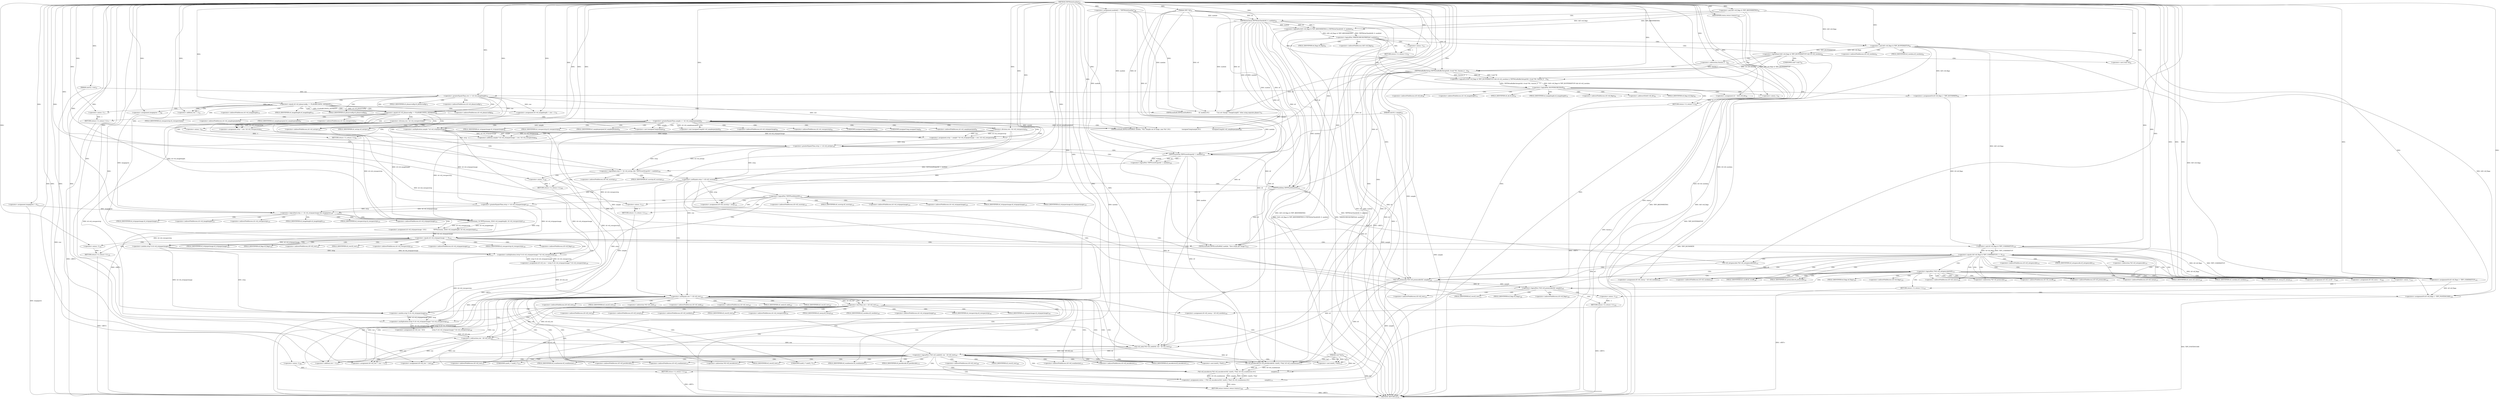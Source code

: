 digraph "TIFFWriteScanline" {  
"30331" [label = <(METHOD,TIFFWriteScanline)<SUB>47</SUB>> ]
"30716" [label = <(METHOD_RETURN,int)<SUB>47</SUB>> ]
"30332" [label = <(PARAM,TIFF *tif)<SUB>47</SUB>> ]
"30333" [label = <(PARAM,void *buf)<SUB>47</SUB>> ]
"30334" [label = <(PARAM,uint32_t row)<SUB>47</SUB>> ]
"30335" [label = <(PARAM,uint16_t sample)<SUB>47</SUB>> ]
"30338" [label = <(&lt;operator&gt;.assignment,module[] = &quot;TIFFWriteScanline&quot;)<SUB>49</SUB>> ]
"30344" [label = <(&lt;operator&gt;.assignment,imagegrew = 0)<SUB>51</SUB>> ]
"30388" [label = <(&lt;operators&gt;.assignmentOr,tif-&gt;tif_flags |= TIFF_BUF4WRITE)<SUB>63</SUB>> ]
"30393" [label = <(&lt;operator&gt;.assignment,td = &amp;tif-&gt;tif_dir)<SUB>65</SUB>> ]
"30681" [label = <(tif-&gt;tif_postdecode,tif-&gt;tif_postdecode(tif, (uint8_t *)buf, tif-&gt;tif_scanlinesize))<SUB>173</SUB>> ]
"30692" [label = <(&lt;operator&gt;.assignment,status = (*tif-&gt;tif_encoderow)(tif, (uint8_t *)buf, tif-&gt;tif_scanlinesize,\012                                   sample))<SUB>175</SUB>> ]
"30707" [label = <(&lt;operator&gt;.assignment,tif-&gt;tif_row = row + 1)<SUB>179</SUB>> ]
"30714" [label = <(RETURN,return (status);,return (status);)<SUB>180</SUB>> ]
"30349" [label = <(&lt;operator&gt;.logicalNot,!WRITECHECKSTRIPS(tif, module))<SUB>54</SUB>> ]
"30365" [label = <(&lt;operator&gt;.logicalNot,!BUFFERCHECK(tif))<SUB>61</SUB>> ]
"30400" [label = <(&lt;operator&gt;.greaterEqualsThan,row &gt;= td-&gt;td_imagelength)<SUB>70</SUB>> ]
"30431" [label = <(&lt;operator&gt;.equals,td-&gt;td_planarconfig == PLANARCONFIG_SEPARATE)<SUB>85</SUB>> ]
"30482" [label = <(&lt;operator&gt;.logicalAnd,strip &gt;= td-&gt;td_nstrips &amp;&amp; !TIFFGrowStrips(tif, 1, module))<SUB>105</SUB>> ]
"30498" [label = <(&lt;operator&gt;.notEquals,strip != tif-&gt;tif_curstrip)<SUB>107</SUB>> ]
"30626" [label = <(&lt;operator&gt;.notEquals,row != tif-&gt;tif_row)<SUB>151</SUB>> ]
"30715" [label = <(IDENTIFIER,status,return (status);)<SUB>180</SUB>> ]
"30361" [label = <(RETURN,return (-1);,return (-1);)<SUB>55</SUB>> ]
"30385" [label = <(RETURN,return (-1);,return (-1);)<SUB>62</SUB>> ]
"30420" [label = <(&lt;operator&gt;.assignment,td-&gt;td_imagelength = row + 1)<SUB>79</SUB>> ]
"30427" [label = <(&lt;operator&gt;.assignment,imagegrew = 1)<SUB>80</SUB>> ]
"30459" [label = <(&lt;operator&gt;.assignment,strip = sample * td-&gt;td_stripsperimage + row / td-&gt;td_rowsperstrip)<SUB>94</SUB>> ]
"30494" [label = <(RETURN,return (-1);,return (-1);)<SUB>106</SUB>> ]
"30512" [label = <(&lt;operator&gt;.assignment,tif-&gt;tif_curstrip = strip)<SUB>114</SUB>> ]
"30551" [label = <(&lt;operator&gt;.assignment,tif-&gt;tif_row = (strip % td-&gt;td_stripsperimage) * td-&gt;td_rowsperstrip)<SUB>128</SUB>> ]
"30590" [label = <(&lt;operator&gt;.assignment,tif-&gt;tif_rawcc = 0)<SUB>136</SUB>> ]
"30595" [label = <(&lt;operator&gt;.assignment,tif-&gt;tif_rawcp = tif-&gt;tif_rawdata)<SUB>137</SUB>> ]
"30602" [label = <(&lt;operator&gt;.assignment,tif-&gt;tif_curoff = 0)<SUB>140</SUB>> ]
"30620" [label = <(&lt;operators&gt;.assignmentOr,tif-&gt;tif_flags |= TIFF_POSTENCODE)<SUB>144</SUB>> ]
"30676" [label = <(&lt;operator&gt;.assignment,tif-&gt;tif_row = row)<SUB>169</SUB>> ]
"30686" [label = <(&lt;operator&gt;.cast,(uint8_t *)buf)<SUB>173</SUB>> ]
"30694" [label = <(*tif-&gt;tif_encoderow,(*tif-&gt;tif_encoderow)(tif, (uint8_t *)buf, tif-&gt;tif_scanlinesize,\012                                   sample))<SUB>175</SUB>> ]
"30711" [label = <(&lt;operator&gt;.addition,row + 1)<SUB>179</SUB>> ]
"30350" [label = <(&lt;operator&gt;.logicalOr,((tif)-&gt;tif_flags &amp; TIFF_BEENWRITING) || TIFFWriteCheck((tif), 0, module))<SUB>54</SUB>> ]
"30362" [label = <(&lt;operator&gt;.minus,-1)<SUB>55</SUB>> ]
"30366" [label = <(&lt;operator&gt;.logicalOr,(((tif)-&gt;tif_flags &amp; TIFF_BUFFERSETUP) &amp;&amp; tif-&gt;tif_rawdata) || TIFFWriteBufferSetup((tif), ((void *)0), (tmsize_t) - 1))<SUB>61</SUB>> ]
"30386" [label = <(&lt;operator&gt;.minus,-1)<SUB>62</SUB>> ]
"30407" [label = <(&lt;operator&gt;.equals,td-&gt;td_planarconfig == PLANARCONFIG_SEPARATE)<SUB>72</SUB>> ]
"30438" [label = <(&lt;operator&gt;.greaterEqualsThan,sample &gt;= td-&gt;td_samplesperpixel)<SUB>87</SUB>> ]
"30474" [label = <(&lt;operator&gt;.assignment,strip = row / td-&gt;td_rowsperstrip)<SUB>97</SUB>> ]
"30483" [label = <(&lt;operator&gt;.greaterEqualsThan,strip &gt;= td-&gt;td_nstrips)<SUB>105</SUB>> ]
"30488" [label = <(&lt;operator&gt;.logicalNot,!TIFFGrowStrips(tif, 1, module))<SUB>105</SUB>> ]
"30495" [label = <(&lt;operator&gt;.minus,-1)<SUB>106</SUB>> ]
"30505" [label = <(&lt;operator&gt;.logicalNot,!TIFFFlushData(tif))<SUB>112</SUB>> ]
"30518" [label = <(&lt;operator&gt;.logicalAnd,strip &gt;= td-&gt;td_stripsperimage &amp;&amp; imagegrew)<SUB>120</SUB>> ]
"30538" [label = <(&lt;operator&gt;.equals,td-&gt;td_stripsperimage == 0)<SUB>123</SUB>> ]
"30565" [label = <(&lt;operator&gt;.equals,(tif-&gt;tif_flags &amp; TIFF_CODERSETUP) == 0)<SUB>129</SUB>> ]
"30608" [label = <(&lt;operator&gt;.logicalNot,!(*tif-&gt;tif_preencode)(tif, sample))<SUB>142</SUB>> ]
"30633" [label = <(&lt;operator&gt;.lessThan,row &lt; tif-&gt;tif_row)<SUB>153</SUB>> ]
"30660" [label = <(&lt;operator&gt;.logicalNot,!(*tif-&gt;tif_seek)(tif, row - tif-&gt;tif_row))<SUB>167</SUB>> ]
"30700" [label = <(&lt;operator&gt;.cast,(uint8_t *)buf)<SUB>175</SUB>> ]
"30351" [label = <(&lt;operator&gt;.and,(tif)-&gt;tif_flags &amp; TIFF_BEENWRITING)<SUB>54</SUB>> ]
"30356" [label = <(TIFFWriteCheck,TIFFWriteCheck((tif), 0, module))<SUB>54</SUB>> ]
"30367" [label = <(&lt;operator&gt;.logicalAnd,((tif)-&gt;tif_flags &amp; TIFF_BUFFERSETUP) &amp;&amp; tif-&gt;tif_rawdata)<SUB>61</SUB>> ]
"30376" [label = <(TIFFWriteBufferSetup,TIFFWriteBufferSetup((tif), ((void *)0), (tmsize_t) - 1))<SUB>61</SUB>> ]
"30413" [label = <(TIFFErrorExtR,TIFFErrorExtR(\012                tif, module,\012                &quot;Can not change \&quot;ImageLength\&quot; when using separate planes&quot;))<SUB>74</SUB>> ]
"30417" [label = <(RETURN,return (-1);,return (-1);)<SUB>77</SUB>> ]
"30424" [label = <(&lt;operator&gt;.addition,row + 1)<SUB>79</SUB>> ]
"30444" [label = <(TIFFErrorExtR,TIFFErrorExtR(tif, module, &quot;%lu: Sample out of range, max %lu&quot;,\012                          (unsigned long)sample,\012                          (unsigned long)td-&gt;td_samplesperpixel))<SUB>89</SUB>> ]
"30456" [label = <(RETURN,return (-1);,return (-1);)<SUB>92</SUB>> ]
"30461" [label = <(&lt;operator&gt;.addition,sample * td-&gt;td_stripsperimage + row / td-&gt;td_rowsperstrip)<SUB>94</SUB>> ]
"30489" [label = <(TIFFGrowStrips,TIFFGrowStrips(tif, 1, module))<SUB>105</SUB>> ]
"30509" [label = <(RETURN,return (-1);,return (-1);)<SUB>113</SUB>> ]
"30526" [label = <(&lt;operator&gt;.assignment,td-&gt;td_stripsperimage =\012                TIFFhowmany_32(td-&gt;td_imagelength, td-&gt;td_rowsperstrip))<SUB>121</SUB>> ]
"30544" [label = <(TIFFErrorExtR,TIFFErrorExtR(tif, module, &quot;Zero strips per image&quot;))<SUB>125</SUB>> ]
"30548" [label = <(RETURN,return (-1);,return (-1);)<SUB>126</SUB>> ]
"30555" [label = <(&lt;operator&gt;.multiplication,(strip % td-&gt;td_stripsperimage) * td-&gt;td_rowsperstrip)<SUB>128</SUB>> ]
"30585" [label = <(&lt;operators&gt;.assignmentOr,tif-&gt;tif_flags |= TIFF_CODERSETUP)<SUB>133</SUB>> ]
"30617" [label = <(RETURN,return (-1);,return (-1);)<SUB>143</SUB>> ]
"30639" [label = <(&lt;operator&gt;.assignment,tif-&gt;tif_row =\012                (strip % td-&gt;td_stripsperimage) * td-&gt;td_rowsperstrip)<SUB>160</SUB>> ]
"30652" [label = <(&lt;operator&gt;.assignment,tif-&gt;tif_rawcp = tif-&gt;tif_rawdata)<SUB>162</SUB>> ]
"30673" [label = <(RETURN,return (-1);,return (-1);)<SUB>168</SUB>> ]
"30368" [label = <(&lt;operator&gt;.and,(tif)-&gt;tif_flags &amp; TIFF_BUFFERSETUP)<SUB>61</SUB>> ]
"30378" [label = <(&lt;operator&gt;.cast,(void *)0)<SUB>61</SUB>> ]
"30381" [label = <(&lt;operator&gt;.subtraction,(tmsize_t) - 1)<SUB>61</SUB>> ]
"30418" [label = <(&lt;operator&gt;.minus,-1)<SUB>77</SUB>> ]
"30457" [label = <(&lt;operator&gt;.minus,-1)<SUB>92</SUB>> ]
"30462" [label = <(&lt;operator&gt;.multiplication,sample * td-&gt;td_stripsperimage)<SUB>94</SUB>> ]
"30467" [label = <(&lt;operator&gt;.division,row / td-&gt;td_rowsperstrip)<SUB>94</SUB>> ]
"30476" [label = <(&lt;operator&gt;.division,row / td-&gt;td_rowsperstrip)<SUB>97</SUB>> ]
"30506" [label = <(TIFFFlushData,TIFFFlushData(tif))<SUB>112</SUB>> ]
"30510" [label = <(&lt;operator&gt;.minus,-1)<SUB>113</SUB>> ]
"30519" [label = <(&lt;operator&gt;.greaterEqualsThan,strip &gt;= td-&gt;td_stripsperimage)<SUB>120</SUB>> ]
"30549" [label = <(&lt;operator&gt;.minus,-1)<SUB>126</SUB>> ]
"30556" [label = <(&lt;operator&gt;.modulo,strip % td-&gt;td_stripsperimage)<SUB>128</SUB>> ]
"30566" [label = <(&lt;operator&gt;.and,tif-&gt;tif_flags &amp; TIFF_CODERSETUP)<SUB>129</SUB>> ]
"30574" [label = <(&lt;operator&gt;.logicalNot,!(*tif-&gt;tif_setupencode)(tif))<SUB>131</SUB>> ]
"30609" [label = <(*tif-&gt;tif_preencode,(*tif-&gt;tif_preencode)(tif, sample))<SUB>142</SUB>> ]
"30618" [label = <(&lt;operator&gt;.minus,-1)<SUB>143</SUB>> ]
"30661" [label = <(*tif-&gt;tif_seek,(*tif-&gt;tif_seek)(tif, row - tif-&gt;tif_row))<SUB>167</SUB>> ]
"30674" [label = <(&lt;operator&gt;.minus,-1)<SUB>168</SUB>> ]
"30448" [label = <(&lt;operator&gt;.cast,(unsigned long)sample)<SUB>90</SUB>> ]
"30451" [label = <(&lt;operator&gt;.cast,(unsigned long)td-&gt;td_samplesperpixel)<SUB>91</SUB>> ]
"30530" [label = <(TIFFhowmany_32,TIFFhowmany_32(td-&gt;td_imagelength, td-&gt;td_rowsperstrip))<SUB>122</SUB>> ]
"30582" [label = <(RETURN,return (-1);,return (-1);)<SUB>132</SUB>> ]
"30643" [label = <(&lt;operator&gt;.multiplication,(strip % td-&gt;td_stripsperimage) * td-&gt;td_rowsperstrip)<SUB>161</SUB>> ]
"30667" [label = <(&lt;operator&gt;.subtraction,row - tif-&gt;tif_row)<SUB>167</SUB>> ]
"30575" [label = <(*tif-&gt;tif_setupencode,(*tif-&gt;tif_setupencode)(tif))<SUB>131</SUB>> ]
"30583" [label = <(&lt;operator&gt;.minus,-1)<SUB>132</SUB>> ]
"30644" [label = <(&lt;operator&gt;.modulo,strip % td-&gt;td_stripsperimage)<SUB>161</SUB>> ]
"30389" [label = <(&lt;operator&gt;.indirectFieldAccess,tif-&gt;tif_flags)<SUB>63</SUB>> ]
"30395" [label = <(&lt;operator&gt;.addressOf,&amp;tif-&gt;tif_dir)<SUB>65</SUB>> ]
"30682" [label = <(&lt;operator&gt;.indirectFieldAccess,tif-&gt;tif_postdecode)<SUB>173</SUB>> ]
"30689" [label = <(&lt;operator&gt;.indirectFieldAccess,tif-&gt;tif_scanlinesize)<SUB>173</SUB>> ]
"30708" [label = <(&lt;operator&gt;.indirectFieldAccess,tif-&gt;tif_row)<SUB>179</SUB>> ]
"30391" [label = <(FIELD_IDENTIFIER,tif_flags,tif_flags)<SUB>63</SUB>> ]
"30396" [label = <(&lt;operator&gt;.indirectFieldAccess,tif-&gt;tif_dir)<SUB>65</SUB>> ]
"30402" [label = <(&lt;operator&gt;.indirectFieldAccess,td-&gt;td_imagelength)<SUB>70</SUB>> ]
"30432" [label = <(&lt;operator&gt;.indirectFieldAccess,td-&gt;td_planarconfig)<SUB>85</SUB>> ]
"30500" [label = <(&lt;operator&gt;.indirectFieldAccess,tif-&gt;tif_curstrip)<SUB>107</SUB>> ]
"30628" [label = <(&lt;operator&gt;.indirectFieldAccess,tif-&gt;tif_row)<SUB>151</SUB>> ]
"30684" [label = <(FIELD_IDENTIFIER,tif_postdecode,tif_postdecode)<SUB>173</SUB>> ]
"30687" [label = <(UNKNOWN,uint8_t *,uint8_t *)<SUB>173</SUB>> ]
"30691" [label = <(FIELD_IDENTIFIER,tif_scanlinesize,tif_scanlinesize)<SUB>173</SUB>> ]
"30695" [label = <(&lt;operator&gt;.indirection,*tif-&gt;tif_encoderow)<SUB>175</SUB>> ]
"30703" [label = <(&lt;operator&gt;.indirectFieldAccess,tif-&gt;tif_scanlinesize)<SUB>175</SUB>> ]
"30710" [label = <(FIELD_IDENTIFIER,tif_row,tif_row)<SUB>179</SUB>> ]
"30398" [label = <(FIELD_IDENTIFIER,tif_dir,tif_dir)<SUB>65</SUB>> ]
"30404" [label = <(FIELD_IDENTIFIER,td_imagelength,td_imagelength)<SUB>70</SUB>> ]
"30421" [label = <(&lt;operator&gt;.indirectFieldAccess,td-&gt;td_imagelength)<SUB>79</SUB>> ]
"30434" [label = <(FIELD_IDENTIFIER,td_planarconfig,td_planarconfig)<SUB>85</SUB>> ]
"30485" [label = <(&lt;operator&gt;.indirectFieldAccess,td-&gt;td_nstrips)<SUB>105</SUB>> ]
"30502" [label = <(FIELD_IDENTIFIER,tif_curstrip,tif_curstrip)<SUB>107</SUB>> ]
"30513" [label = <(&lt;operator&gt;.indirectFieldAccess,tif-&gt;tif_curstrip)<SUB>114</SUB>> ]
"30552" [label = <(&lt;operator&gt;.indirectFieldAccess,tif-&gt;tif_row)<SUB>128</SUB>> ]
"30591" [label = <(&lt;operator&gt;.indirectFieldAccess,tif-&gt;tif_rawcc)<SUB>136</SUB>> ]
"30596" [label = <(&lt;operator&gt;.indirectFieldAccess,tif-&gt;tif_rawcp)<SUB>137</SUB>> ]
"30599" [label = <(&lt;operator&gt;.indirectFieldAccess,tif-&gt;tif_rawdata)<SUB>137</SUB>> ]
"30603" [label = <(&lt;operator&gt;.indirectFieldAccess,tif-&gt;tif_curoff)<SUB>140</SUB>> ]
"30621" [label = <(&lt;operator&gt;.indirectFieldAccess,tif-&gt;tif_flags)<SUB>144</SUB>> ]
"30630" [label = <(FIELD_IDENTIFIER,tif_row,tif_row)<SUB>151</SUB>> ]
"30677" [label = <(&lt;operator&gt;.indirectFieldAccess,tif-&gt;tif_row)<SUB>169</SUB>> ]
"30696" [label = <(&lt;operator&gt;.indirectFieldAccess,tif-&gt;tif_encoderow)<SUB>175</SUB>> ]
"30701" [label = <(UNKNOWN,uint8_t *,uint8_t *)<SUB>175</SUB>> ]
"30705" [label = <(FIELD_IDENTIFIER,tif_scanlinesize,tif_scanlinesize)<SUB>175</SUB>> ]
"30373" [label = <(&lt;operator&gt;.indirectFieldAccess,tif-&gt;tif_rawdata)<SUB>61</SUB>> ]
"30408" [label = <(&lt;operator&gt;.indirectFieldAccess,td-&gt;td_planarconfig)<SUB>72</SUB>> ]
"30423" [label = <(FIELD_IDENTIFIER,td_imagelength,td_imagelength)<SUB>79</SUB>> ]
"30440" [label = <(&lt;operator&gt;.indirectFieldAccess,td-&gt;td_samplesperpixel)<SUB>87</SUB>> ]
"30487" [label = <(FIELD_IDENTIFIER,td_nstrips,td_nstrips)<SUB>105</SUB>> ]
"30515" [label = <(FIELD_IDENTIFIER,tif_curstrip,tif_curstrip)<SUB>114</SUB>> ]
"30539" [label = <(&lt;operator&gt;.indirectFieldAccess,td-&gt;td_stripsperimage)<SUB>123</SUB>> ]
"30554" [label = <(FIELD_IDENTIFIER,tif_row,tif_row)<SUB>128</SUB>> ]
"30561" [label = <(&lt;operator&gt;.indirectFieldAccess,td-&gt;td_rowsperstrip)<SUB>128</SUB>> ]
"30593" [label = <(FIELD_IDENTIFIER,tif_rawcc,tif_rawcc)<SUB>136</SUB>> ]
"30598" [label = <(FIELD_IDENTIFIER,tif_rawcp,tif_rawcp)<SUB>137</SUB>> ]
"30601" [label = <(FIELD_IDENTIFIER,tif_rawdata,tif_rawdata)<SUB>137</SUB>> ]
"30605" [label = <(FIELD_IDENTIFIER,tif_curoff,tif_curoff)<SUB>140</SUB>> ]
"30623" [label = <(FIELD_IDENTIFIER,tif_flags,tif_flags)<SUB>144</SUB>> ]
"30635" [label = <(&lt;operator&gt;.indirectFieldAccess,tif-&gt;tif_row)<SUB>153</SUB>> ]
"30679" [label = <(FIELD_IDENTIFIER,tif_row,tif_row)<SUB>169</SUB>> ]
"30698" [label = <(FIELD_IDENTIFIER,tif_encoderow,tif_encoderow)<SUB>175</SUB>> ]
"30369" [label = <(&lt;operator&gt;.indirectFieldAccess,(tif)-&gt;tif_flags)<SUB>61</SUB>> ]
"30375" [label = <(FIELD_IDENTIFIER,tif_rawdata,tif_rawdata)<SUB>61</SUB>> ]
"30379" [label = <(UNKNOWN,void *,void *)<SUB>61</SUB>> ]
"30410" [label = <(FIELD_IDENTIFIER,td_planarconfig,td_planarconfig)<SUB>72</SUB>> ]
"30442" [label = <(FIELD_IDENTIFIER,td_samplesperpixel,td_samplesperpixel)<SUB>87</SUB>> ]
"30464" [label = <(&lt;operator&gt;.indirectFieldAccess,td-&gt;td_stripsperimage)<SUB>94</SUB>> ]
"30469" [label = <(&lt;operator&gt;.indirectFieldAccess,td-&gt;td_rowsperstrip)<SUB>94</SUB>> ]
"30478" [label = <(&lt;operator&gt;.indirectFieldAccess,td-&gt;td_rowsperstrip)<SUB>97</SUB>> ]
"30521" [label = <(&lt;operator&gt;.indirectFieldAccess,td-&gt;td_stripsperimage)<SUB>120</SUB>> ]
"30527" [label = <(&lt;operator&gt;.indirectFieldAccess,td-&gt;td_stripsperimage)<SUB>121</SUB>> ]
"30541" [label = <(FIELD_IDENTIFIER,td_stripsperimage,td_stripsperimage)<SUB>123</SUB>> ]
"30558" [label = <(&lt;operator&gt;.indirectFieldAccess,td-&gt;td_stripsperimage)<SUB>128</SUB>> ]
"30563" [label = <(FIELD_IDENTIFIER,td_rowsperstrip,td_rowsperstrip)<SUB>128</SUB>> ]
"30567" [label = <(&lt;operator&gt;.indirectFieldAccess,tif-&gt;tif_flags)<SUB>129</SUB>> ]
"30586" [label = <(&lt;operator&gt;.indirectFieldAccess,tif-&gt;tif_flags)<SUB>133</SUB>> ]
"30610" [label = <(&lt;operator&gt;.indirection,*tif-&gt;tif_preencode)<SUB>142</SUB>> ]
"30637" [label = <(FIELD_IDENTIFIER,tif_row,tif_row)<SUB>153</SUB>> ]
"30640" [label = <(&lt;operator&gt;.indirectFieldAccess,tif-&gt;tif_row)<SUB>160</SUB>> ]
"30653" [label = <(&lt;operator&gt;.indirectFieldAccess,tif-&gt;tif_rawcp)<SUB>162</SUB>> ]
"30656" [label = <(&lt;operator&gt;.indirectFieldAccess,tif-&gt;tif_rawdata)<SUB>162</SUB>> ]
"30662" [label = <(&lt;operator&gt;.indirection,*tif-&gt;tif_seek)<SUB>167</SUB>> ]
"30371" [label = <(FIELD_IDENTIFIER,tif_flags,tif_flags)<SUB>61</SUB>> ]
"30449" [label = <(UNKNOWN,unsigned long,unsigned long)<SUB>90</SUB>> ]
"30452" [label = <(UNKNOWN,unsigned long,unsigned long)<SUB>91</SUB>> ]
"30453" [label = <(&lt;operator&gt;.indirectFieldAccess,td-&gt;td_samplesperpixel)<SUB>91</SUB>> ]
"30466" [label = <(FIELD_IDENTIFIER,td_stripsperimage,td_stripsperimage)<SUB>94</SUB>> ]
"30471" [label = <(FIELD_IDENTIFIER,td_rowsperstrip,td_rowsperstrip)<SUB>94</SUB>> ]
"30480" [label = <(FIELD_IDENTIFIER,td_rowsperstrip,td_rowsperstrip)<SUB>97</SUB>> ]
"30523" [label = <(FIELD_IDENTIFIER,td_stripsperimage,td_stripsperimage)<SUB>120</SUB>> ]
"30529" [label = <(FIELD_IDENTIFIER,td_stripsperimage,td_stripsperimage)<SUB>121</SUB>> ]
"30531" [label = <(&lt;operator&gt;.indirectFieldAccess,td-&gt;td_imagelength)<SUB>122</SUB>> ]
"30534" [label = <(&lt;operator&gt;.indirectFieldAccess,td-&gt;td_rowsperstrip)<SUB>122</SUB>> ]
"30560" [label = <(FIELD_IDENTIFIER,td_stripsperimage,td_stripsperimage)<SUB>128</SUB>> ]
"30569" [label = <(FIELD_IDENTIFIER,tif_flags,tif_flags)<SUB>129</SUB>> ]
"30588" [label = <(FIELD_IDENTIFIER,tif_flags,tif_flags)<SUB>133</SUB>> ]
"30611" [label = <(&lt;operator&gt;.indirectFieldAccess,tif-&gt;tif_preencode)<SUB>142</SUB>> ]
"30642" [label = <(FIELD_IDENTIFIER,tif_row,tif_row)<SUB>160</SUB>> ]
"30649" [label = <(&lt;operator&gt;.indirectFieldAccess,td-&gt;td_rowsperstrip)<SUB>161</SUB>> ]
"30655" [label = <(FIELD_IDENTIFIER,tif_rawcp,tif_rawcp)<SUB>162</SUB>> ]
"30658" [label = <(FIELD_IDENTIFIER,tif_rawdata,tif_rawdata)<SUB>162</SUB>> ]
"30663" [label = <(&lt;operator&gt;.indirectFieldAccess,tif-&gt;tif_seek)<SUB>167</SUB>> ]
"30669" [label = <(&lt;operator&gt;.indirectFieldAccess,tif-&gt;tif_row)<SUB>167</SUB>> ]
"30455" [label = <(FIELD_IDENTIFIER,td_samplesperpixel,td_samplesperpixel)<SUB>91</SUB>> ]
"30533" [label = <(FIELD_IDENTIFIER,td_imagelength,td_imagelength)<SUB>122</SUB>> ]
"30536" [label = <(FIELD_IDENTIFIER,td_rowsperstrip,td_rowsperstrip)<SUB>122</SUB>> ]
"30576" [label = <(&lt;operator&gt;.indirection,*tif-&gt;tif_setupencode)<SUB>131</SUB>> ]
"30613" [label = <(FIELD_IDENTIFIER,tif_preencode,tif_preencode)<SUB>142</SUB>> ]
"30646" [label = <(&lt;operator&gt;.indirectFieldAccess,td-&gt;td_stripsperimage)<SUB>161</SUB>> ]
"30651" [label = <(FIELD_IDENTIFIER,td_rowsperstrip,td_rowsperstrip)<SUB>161</SUB>> ]
"30665" [label = <(FIELD_IDENTIFIER,tif_seek,tif_seek)<SUB>167</SUB>> ]
"30671" [label = <(FIELD_IDENTIFIER,tif_row,tif_row)<SUB>167</SUB>> ]
"30577" [label = <(&lt;operator&gt;.indirectFieldAccess,tif-&gt;tif_setupencode)<SUB>131</SUB>> ]
"30648" [label = <(FIELD_IDENTIFIER,td_stripsperimage,td_stripsperimage)<SUB>161</SUB>> ]
"30579" [label = <(FIELD_IDENTIFIER,tif_setupencode,tif_setupencode)<SUB>131</SUB>> ]
  "30417" -> "30716"  [ label = "DDG: &lt;RET&gt;"] 
  "30385" -> "30716"  [ label = "DDG: &lt;RET&gt;"] 
  "30456" -> "30716"  [ label = "DDG: &lt;RET&gt;"] 
  "30714" -> "30716"  [ label = "DDG: &lt;RET&gt;"] 
  "30361" -> "30716"  [ label = "DDG: &lt;RET&gt;"] 
  "30509" -> "30716"  [ label = "DDG: &lt;RET&gt;"] 
  "30673" -> "30716"  [ label = "DDG: &lt;RET&gt;"] 
  "30548" -> "30716"  [ label = "DDG: &lt;RET&gt;"] 
  "30494" -> "30716"  [ label = "DDG: &lt;RET&gt;"] 
  "30617" -> "30716"  [ label = "DDG: &lt;RET&gt;"] 
  "30582" -> "30716"  [ label = "DDG: &lt;RET&gt;"] 
  "30332" -> "30716"  [ label = "DDG: tif"] 
  "30333" -> "30716"  [ label = "DDG: buf"] 
  "30334" -> "30716"  [ label = "DDG: row"] 
  "30335" -> "30716"  [ label = "DDG: sample"] 
  "30338" -> "30716"  [ label = "DDG: module"] 
  "30344" -> "30716"  [ label = "DDG: imagegrew"] 
  "30351" -> "30716"  [ label = "DDG: (tif)-&gt;tif_flags"] 
  "30350" -> "30716"  [ label = "DDG: (tif)-&gt;tif_flags &amp; TIFF_BEENWRITING"] 
  "30356" -> "30716"  [ label = "DDG: tif"] 
  "30356" -> "30716"  [ label = "DDG: module"] 
  "30350" -> "30716"  [ label = "DDG: TIFFWriteCheck((tif), 0, module)"] 
  "30349" -> "30716"  [ label = "DDG: ((tif)-&gt;tif_flags &amp; TIFF_BEENWRITING) || TIFFWriteCheck((tif), 0, module)"] 
  "30349" -> "30716"  [ label = "DDG: !WRITECHECKSTRIPS(tif, module)"] 
  "30362" -> "30716"  [ label = "DDG: -1"] 
  "30381" -> "30716"  [ label = "DDG: tmsize_t"] 
  "30388" -> "30716"  [ label = "DDG: TIFF_BUF4WRITE"] 
  "30351" -> "30716"  [ label = "DDG: TIFF_BEENWRITING"] 
  "30620" -> "30716"  [ label = "DDG: TIFF_POSTENCODE"] 
  "30368" -> "30716"  [ label = "DDG: TIFF_BUFFERSETUP"] 
  "30331" -> "30332"  [ label = "DDG: "] 
  "30331" -> "30333"  [ label = "DDG: "] 
  "30331" -> "30334"  [ label = "DDG: "] 
  "30331" -> "30335"  [ label = "DDG: "] 
  "30331" -> "30338"  [ label = "DDG: "] 
  "30331" -> "30344"  [ label = "DDG: "] 
  "30331" -> "30388"  [ label = "DDG: "] 
  "30694" -> "30692"  [ label = "DDG: tif"] 
  "30694" -> "30692"  [ label = "DDG: (uint8_t *)buf"] 
  "30694" -> "30692"  [ label = "DDG: tif-&gt;tif_scanlinesize"] 
  "30694" -> "30692"  [ label = "DDG: sample"] 
  "30626" -> "30707"  [ label = "DDG: row"] 
  "30331" -> "30707"  [ label = "DDG: "] 
  "30667" -> "30707"  [ label = "DDG: row"] 
  "30715" -> "30714"  [ label = "DDG: status"] 
  "30692" -> "30714"  [ label = "DDG: status"] 
  "30368" -> "30388"  [ label = "DDG: (tif)-&gt;tif_flags"] 
  "30331" -> "30393"  [ label = "DDG: "] 
  "30356" -> "30681"  [ label = "DDG: tif"] 
  "30376" -> "30681"  [ label = "DDG: tif"] 
  "30489" -> "30681"  [ label = "DDG: tif"] 
  "30609" -> "30681"  [ label = "DDG: tif"] 
  "30661" -> "30681"  [ label = "DDG: tif"] 
  "30332" -> "30681"  [ label = "DDG: tif"] 
  "30331" -> "30681"  [ label = "DDG: "] 
  "30333" -> "30681"  [ label = "DDG: buf"] 
  "30331" -> "30692"  [ label = "DDG: "] 
  "30331" -> "30715"  [ label = "DDG: "] 
  "30350" -> "30349"  [ label = "DDG: (tif)-&gt;tif_flags &amp; TIFF_BEENWRITING"] 
  "30350" -> "30349"  [ label = "DDG: TIFFWriteCheck((tif), 0, module)"] 
  "30362" -> "30361"  [ label = "DDG: -1"] 
  "30366" -> "30365"  [ label = "DDG: ((tif)-&gt;tif_flags &amp; TIFF_BUFFERSETUP) &amp;&amp; tif-&gt;tif_rawdata"] 
  "30366" -> "30365"  [ label = "DDG: TIFFWriteBufferSetup((tif), ((void *)0), (tmsize_t) - 1)"] 
  "30386" -> "30385"  [ label = "DDG: -1"] 
  "30334" -> "30400"  [ label = "DDG: row"] 
  "30331" -> "30400"  [ label = "DDG: "] 
  "30400" -> "30420"  [ label = "DDG: row"] 
  "30331" -> "30420"  [ label = "DDG: "] 
  "30331" -> "30427"  [ label = "DDG: "] 
  "30407" -> "30431"  [ label = "DDG: td-&gt;td_planarconfig"] 
  "30407" -> "30431"  [ label = "DDG: PLANARCONFIG_SEPARATE"] 
  "30331" -> "30431"  [ label = "DDG: "] 
  "30462" -> "30459"  [ label = "DDG: sample"] 
  "30462" -> "30459"  [ label = "DDG: td-&gt;td_stripsperimage"] 
  "30467" -> "30459"  [ label = "DDG: row"] 
  "30467" -> "30459"  [ label = "DDG: td-&gt;td_rowsperstrip"] 
  "30483" -> "30482"  [ label = "DDG: strip"] 
  "30483" -> "30482"  [ label = "DDG: td-&gt;td_nstrips"] 
  "30488" -> "30482"  [ label = "DDG: TIFFGrowStrips(tif, 1, module)"] 
  "30495" -> "30494"  [ label = "DDG: -1"] 
  "30483" -> "30498"  [ label = "DDG: strip"] 
  "30331" -> "30498"  [ label = "DDG: "] 
  "30498" -> "30512"  [ label = "DDG: strip"] 
  "30331" -> "30512"  [ label = "DDG: "] 
  "30555" -> "30551"  [ label = "DDG: strip % td-&gt;td_stripsperimage"] 
  "30555" -> "30551"  [ label = "DDG: td-&gt;td_rowsperstrip"] 
  "30331" -> "30590"  [ label = "DDG: "] 
  "30367" -> "30595"  [ label = "DDG: tif-&gt;tif_rawdata"] 
  "30331" -> "30602"  [ label = "DDG: "] 
  "30331" -> "30620"  [ label = "DDG: "] 
  "30476" -> "30626"  [ label = "DDG: row"] 
  "30467" -> "30626"  [ label = "DDG: row"] 
  "30331" -> "30626"  [ label = "DDG: "] 
  "30551" -> "30626"  [ label = "DDG: tif-&gt;tif_row"] 
  "30667" -> "30676"  [ label = "DDG: row"] 
  "30331" -> "30676"  [ label = "DDG: "] 
  "30333" -> "30686"  [ label = "DDG: buf"] 
  "30331" -> "30686"  [ label = "DDG: "] 
  "30681" -> "30694"  [ label = "DDG: tif"] 
  "30331" -> "30694"  [ label = "DDG: "] 
  "30333" -> "30694"  [ label = "DDG: buf"] 
  "30681" -> "30694"  [ label = "DDG: tif-&gt;tif_scanlinesize"] 
  "30462" -> "30694"  [ label = "DDG: sample"] 
  "30609" -> "30694"  [ label = "DDG: sample"] 
  "30335" -> "30694"  [ label = "DDG: sample"] 
  "30626" -> "30711"  [ label = "DDG: row"] 
  "30331" -> "30711"  [ label = "DDG: "] 
  "30667" -> "30711"  [ label = "DDG: row"] 
  "30351" -> "30350"  [ label = "DDG: (tif)-&gt;tif_flags"] 
  "30351" -> "30350"  [ label = "DDG: TIFF_BEENWRITING"] 
  "30356" -> "30350"  [ label = "DDG: tif"] 
  "30356" -> "30350"  [ label = "DDG: 0"] 
  "30356" -> "30350"  [ label = "DDG: module"] 
  "30367" -> "30366"  [ label = "DDG: (tif)-&gt;tif_flags &amp; TIFF_BUFFERSETUP"] 
  "30367" -> "30366"  [ label = "DDG: tif-&gt;tif_rawdata"] 
  "30376" -> "30366"  [ label = "DDG: tif"] 
  "30376" -> "30366"  [ label = "DDG: (void *)0"] 
  "30376" -> "30366"  [ label = "DDG: (tmsize_t) - 1"] 
  "30331" -> "30459"  [ label = "DDG: "] 
  "30476" -> "30474"  [ label = "DDG: row"] 
  "30476" -> "30474"  [ label = "DDG: td-&gt;td_rowsperstrip"] 
  "30474" -> "30483"  [ label = "DDG: strip"] 
  "30459" -> "30483"  [ label = "DDG: strip"] 
  "30331" -> "30483"  [ label = "DDG: "] 
  "30489" -> "30488"  [ label = "DDG: tif"] 
  "30489" -> "30488"  [ label = "DDG: 1"] 
  "30489" -> "30488"  [ label = "DDG: module"] 
  "30368" -> "30620"  [ label = "DDG: (tif)-&gt;tif_flags"] 
  "30566" -> "30620"  [ label = "DDG: tif-&gt;tif_flags"] 
  "30585" -> "30620"  [ label = "DDG: tif-&gt;tif_flags"] 
  "30331" -> "30700"  [ label = "DDG: "] 
  "30333" -> "30700"  [ label = "DDG: buf"] 
  "30331" -> "30351"  [ label = "DDG: "] 
  "30332" -> "30356"  [ label = "DDG: tif"] 
  "30331" -> "30356"  [ label = "DDG: "] 
  "30338" -> "30356"  [ label = "DDG: module"] 
  "30331" -> "30362"  [ label = "DDG: "] 
  "30368" -> "30367"  [ label = "DDG: (tif)-&gt;tif_flags"] 
  "30368" -> "30367"  [ label = "DDG: TIFF_BUFFERSETUP"] 
  "30356" -> "30376"  [ label = "DDG: tif"] 
  "30332" -> "30376"  [ label = "DDG: tif"] 
  "30331" -> "30376"  [ label = "DDG: "] 
  "30381" -> "30376"  [ label = "DDG: tmsize_t"] 
  "30381" -> "30376"  [ label = "DDG: 1"] 
  "30331" -> "30386"  [ label = "DDG: "] 
  "30331" -> "30407"  [ label = "DDG: "] 
  "30418" -> "30417"  [ label = "DDG: -1"] 
  "30400" -> "30424"  [ label = "DDG: row"] 
  "30331" -> "30424"  [ label = "DDG: "] 
  "30335" -> "30438"  [ label = "DDG: sample"] 
  "30331" -> "30438"  [ label = "DDG: "] 
  "30457" -> "30456"  [ label = "DDG: -1"] 
  "30462" -> "30461"  [ label = "DDG: sample"] 
  "30462" -> "30461"  [ label = "DDG: td-&gt;td_stripsperimage"] 
  "30467" -> "30461"  [ label = "DDG: row"] 
  "30467" -> "30461"  [ label = "DDG: td-&gt;td_rowsperstrip"] 
  "30331" -> "30474"  [ label = "DDG: "] 
  "30356" -> "30489"  [ label = "DDG: tif"] 
  "30376" -> "30489"  [ label = "DDG: tif"] 
  "30332" -> "30489"  [ label = "DDG: tif"] 
  "30331" -> "30489"  [ label = "DDG: "] 
  "30338" -> "30489"  [ label = "DDG: module"] 
  "30356" -> "30489"  [ label = "DDG: module"] 
  "30331" -> "30495"  [ label = "DDG: "] 
  "30506" -> "30505"  [ label = "DDG: tif"] 
  "30510" -> "30509"  [ label = "DDG: -1"] 
  "30519" -> "30518"  [ label = "DDG: strip"] 
  "30519" -> "30518"  [ label = "DDG: td-&gt;td_stripsperimage"] 
  "30344" -> "30518"  [ label = "DDG: imagegrew"] 
  "30427" -> "30518"  [ label = "DDG: imagegrew"] 
  "30331" -> "30518"  [ label = "DDG: "] 
  "30530" -> "30526"  [ label = "DDG: td-&gt;td_imagelength"] 
  "30530" -> "30526"  [ label = "DDG: td-&gt;td_rowsperstrip"] 
  "30519" -> "30538"  [ label = "DDG: td-&gt;td_stripsperimage"] 
  "30526" -> "30538"  [ label = "DDG: td-&gt;td_stripsperimage"] 
  "30331" -> "30538"  [ label = "DDG: "] 
  "30549" -> "30548"  [ label = "DDG: -1"] 
  "30556" -> "30555"  [ label = "DDG: strip"] 
  "30556" -> "30555"  [ label = "DDG: td-&gt;td_stripsperimage"] 
  "30476" -> "30555"  [ label = "DDG: td-&gt;td_rowsperstrip"] 
  "30467" -> "30555"  [ label = "DDG: td-&gt;td_rowsperstrip"] 
  "30530" -> "30555"  [ label = "DDG: td-&gt;td_rowsperstrip"] 
  "30566" -> "30565"  [ label = "DDG: tif-&gt;tif_flags"] 
  "30566" -> "30565"  [ label = "DDG: TIFF_CODERSETUP"] 
  "30331" -> "30565"  [ label = "DDG: "] 
  "30566" -> "30585"  [ label = "DDG: TIFF_CODERSETUP"] 
  "30331" -> "30585"  [ label = "DDG: "] 
  "30609" -> "30608"  [ label = "DDG: tif"] 
  "30609" -> "30608"  [ label = "DDG: sample"] 
  "30618" -> "30617"  [ label = "DDG: -1"] 
  "30626" -> "30633"  [ label = "DDG: row"] 
  "30331" -> "30633"  [ label = "DDG: "] 
  "30626" -> "30633"  [ label = "DDG: tif-&gt;tif_row"] 
  "30643" -> "30639"  [ label = "DDG: strip % td-&gt;td_stripsperimage"] 
  "30643" -> "30639"  [ label = "DDG: td-&gt;td_rowsperstrip"] 
  "30367" -> "30652"  [ label = "DDG: tif-&gt;tif_rawdata"] 
  "30661" -> "30660"  [ label = "DDG: tif"] 
  "30661" -> "30660"  [ label = "DDG: row - tif-&gt;tif_row"] 
  "30674" -> "30673"  [ label = "DDG: -1"] 
  "30351" -> "30368"  [ label = "DDG: (tif)-&gt;tif_flags"] 
  "30331" -> "30368"  [ label = "DDG: "] 
  "30331" -> "30378"  [ label = "DDG: "] 
  "30331" -> "30381"  [ label = "DDG: "] 
  "30356" -> "30413"  [ label = "DDG: tif"] 
  "30376" -> "30413"  [ label = "DDG: tif"] 
  "30332" -> "30413"  [ label = "DDG: tif"] 
  "30331" -> "30413"  [ label = "DDG: "] 
  "30338" -> "30413"  [ label = "DDG: module"] 
  "30356" -> "30413"  [ label = "DDG: module"] 
  "30356" -> "30444"  [ label = "DDG: tif"] 
  "30376" -> "30444"  [ label = "DDG: tif"] 
  "30332" -> "30444"  [ label = "DDG: tif"] 
  "30331" -> "30444"  [ label = "DDG: "] 
  "30338" -> "30444"  [ label = "DDG: module"] 
  "30356" -> "30444"  [ label = "DDG: module"] 
  "30438" -> "30444"  [ label = "DDG: sample"] 
  "30438" -> "30444"  [ label = "DDG: td-&gt;td_samplesperpixel"] 
  "30438" -> "30462"  [ label = "DDG: sample"] 
  "30331" -> "30462"  [ label = "DDG: "] 
  "30400" -> "30467"  [ label = "DDG: row"] 
  "30331" -> "30467"  [ label = "DDG: "] 
  "30400" -> "30476"  [ label = "DDG: row"] 
  "30331" -> "30476"  [ label = "DDG: "] 
  "30356" -> "30506"  [ label = "DDG: tif"] 
  "30376" -> "30506"  [ label = "DDG: tif"] 
  "30489" -> "30506"  [ label = "DDG: tif"] 
  "30332" -> "30506"  [ label = "DDG: tif"] 
  "30331" -> "30506"  [ label = "DDG: "] 
  "30331" -> "30519"  [ label = "DDG: "] 
  "30498" -> "30519"  [ label = "DDG: strip"] 
  "30462" -> "30519"  [ label = "DDG: td-&gt;td_stripsperimage"] 
  "30506" -> "30544"  [ label = "DDG: tif"] 
  "30331" -> "30544"  [ label = "DDG: "] 
  "30338" -> "30544"  [ label = "DDG: module"] 
  "30356" -> "30544"  [ label = "DDG: module"] 
  "30489" -> "30544"  [ label = "DDG: module"] 
  "30519" -> "30556"  [ label = "DDG: strip"] 
  "30331" -> "30556"  [ label = "DDG: "] 
  "30538" -> "30556"  [ label = "DDG: td-&gt;td_stripsperimage"] 
  "30368" -> "30566"  [ label = "DDG: (tif)-&gt;tif_flags"] 
  "30388" -> "30566"  [ label = "DDG: tif-&gt;tif_flags"] 
  "30331" -> "30566"  [ label = "DDG: "] 
  "30368" -> "30585"  [ label = "DDG: (tif)-&gt;tif_flags"] 
  "30566" -> "30585"  [ label = "DDG: tif-&gt;tif_flags"] 
  "30506" -> "30609"  [ label = "DDG: tif"] 
  "30575" -> "30609"  [ label = "DDG: tif"] 
  "30331" -> "30609"  [ label = "DDG: "] 
  "30462" -> "30609"  [ label = "DDG: sample"] 
  "30335" -> "30609"  [ label = "DDG: sample"] 
  "30356" -> "30661"  [ label = "DDG: tif"] 
  "30376" -> "30661"  [ label = "DDG: tif"] 
  "30489" -> "30661"  [ label = "DDG: tif"] 
  "30609" -> "30661"  [ label = "DDG: tif"] 
  "30332" -> "30661"  [ label = "DDG: tif"] 
  "30331" -> "30661"  [ label = "DDG: "] 
  "30667" -> "30661"  [ label = "DDG: row"] 
  "30667" -> "30661"  [ label = "DDG: tif-&gt;tif_row"] 
  "30331" -> "30418"  [ label = "DDG: "] 
  "30438" -> "30448"  [ label = "DDG: sample"] 
  "30331" -> "30448"  [ label = "DDG: "] 
  "30438" -> "30451"  [ label = "DDG: td-&gt;td_samplesperpixel"] 
  "30331" -> "30457"  [ label = "DDG: "] 
  "30331" -> "30510"  [ label = "DDG: "] 
  "30400" -> "30530"  [ label = "DDG: td-&gt;td_imagelength"] 
  "30420" -> "30530"  [ label = "DDG: td-&gt;td_imagelength"] 
  "30476" -> "30530"  [ label = "DDG: td-&gt;td_rowsperstrip"] 
  "30467" -> "30530"  [ label = "DDG: td-&gt;td_rowsperstrip"] 
  "30331" -> "30549"  [ label = "DDG: "] 
  "30575" -> "30574"  [ label = "DDG: tif"] 
  "30583" -> "30582"  [ label = "DDG: -1"] 
  "30331" -> "30618"  [ label = "DDG: "] 
  "30644" -> "30643"  [ label = "DDG: strip"] 
  "30644" -> "30643"  [ label = "DDG: td-&gt;td_stripsperimage"] 
  "30476" -> "30643"  [ label = "DDG: td-&gt;td_rowsperstrip"] 
  "30467" -> "30643"  [ label = "DDG: td-&gt;td_rowsperstrip"] 
  "30555" -> "30643"  [ label = "DDG: td-&gt;td_rowsperstrip"] 
  "30633" -> "30667"  [ label = "DDG: row"] 
  "30331" -> "30667"  [ label = "DDG: "] 
  "30633" -> "30667"  [ label = "DDG: tif-&gt;tif_row"] 
  "30639" -> "30667"  [ label = "DDG: tif-&gt;tif_row"] 
  "30331" -> "30674"  [ label = "DDG: "] 
  "30506" -> "30575"  [ label = "DDG: tif"] 
  "30331" -> "30575"  [ label = "DDG: "] 
  "30498" -> "30644"  [ label = "DDG: strip"] 
  "30556" -> "30644"  [ label = "DDG: strip"] 
  "30331" -> "30644"  [ label = "DDG: "] 
  "30462" -> "30644"  [ label = "DDG: td-&gt;td_stripsperimage"] 
  "30556" -> "30644"  [ label = "DDG: td-&gt;td_stripsperimage"] 
  "30331" -> "30583"  [ label = "DDG: "] 
  "30349" -> "30365"  [ label = "CDG: "] 
  "30349" -> "30366"  [ label = "CDG: "] 
  "30349" -> "30371"  [ label = "CDG: "] 
  "30349" -> "30369"  [ label = "CDG: "] 
  "30349" -> "30362"  [ label = "CDG: "] 
  "30349" -> "30368"  [ label = "CDG: "] 
  "30349" -> "30361"  [ label = "CDG: "] 
  "30349" -> "30367"  [ label = "CDG: "] 
  "30365" -> "30386"  [ label = "CDG: "] 
  "30365" -> "30398"  [ label = "CDG: "] 
  "30365" -> "30400"  [ label = "CDG: "] 
  "30365" -> "30391"  [ label = "CDG: "] 
  "30365" -> "30393"  [ label = "CDG: "] 
  "30365" -> "30388"  [ label = "CDG: "] 
  "30365" -> "30402"  [ label = "CDG: "] 
  "30365" -> "30404"  [ label = "CDG: "] 
  "30365" -> "30389"  [ label = "CDG: "] 
  "30365" -> "30385"  [ label = "CDG: "] 
  "30365" -> "30395"  [ label = "CDG: "] 
  "30365" -> "30396"  [ label = "CDG: "] 
  "30400" -> "30432"  [ label = "CDG: "] 
  "30400" -> "30407"  [ label = "CDG: "] 
  "30400" -> "30410"  [ label = "CDG: "] 
  "30400" -> "30434"  [ label = "CDG: "] 
  "30400" -> "30408"  [ label = "CDG: "] 
  "30400" -> "30431"  [ label = "CDG: "] 
  "30431" -> "30480"  [ label = "CDG: "] 
  "30431" -> "30482"  [ label = "CDG: "] 
  "30431" -> "30438"  [ label = "CDG: "] 
  "30431" -> "30476"  [ label = "CDG: "] 
  "30431" -> "30483"  [ label = "CDG: "] 
  "30431" -> "30474"  [ label = "CDG: "] 
  "30431" -> "30478"  [ label = "CDG: "] 
  "30431" -> "30440"  [ label = "CDG: "] 
  "30431" -> "30442"  [ label = "CDG: "] 
  "30431" -> "30485"  [ label = "CDG: "] 
  "30431" -> "30487"  [ label = "CDG: "] 
  "30482" -> "30500"  [ label = "CDG: "] 
  "30482" -> "30498"  [ label = "CDG: "] 
  "30482" -> "30494"  [ label = "CDG: "] 
  "30482" -> "30502"  [ label = "CDG: "] 
  "30482" -> "30495"  [ label = "CDG: "] 
  "30498" -> "30506"  [ label = "CDG: "] 
  "30498" -> "30628"  [ label = "CDG: "] 
  "30498" -> "30626"  [ label = "CDG: "] 
  "30498" -> "30630"  [ label = "CDG: "] 
  "30498" -> "30505"  [ label = "CDG: "] 
  "30626" -> "30701"  [ label = "CDG: "] 
  "30626" -> "30684"  [ label = "CDG: "] 
  "30626" -> "30667"  [ label = "CDG: "] 
  "30626" -> "30714"  [ label = "CDG: "] 
  "30626" -> "30663"  [ label = "CDG: "] 
  "30626" -> "30682"  [ label = "CDG: "] 
  "30626" -> "30694"  [ label = "CDG: "] 
  "30626" -> "30695"  [ label = "CDG: "] 
  "30626" -> "30708"  [ label = "CDG: "] 
  "30626" -> "30661"  [ label = "CDG: "] 
  "30626" -> "30692"  [ label = "CDG: "] 
  "30626" -> "30635"  [ label = "CDG: "] 
  "30626" -> "30707"  [ label = "CDG: "] 
  "30626" -> "30665"  [ label = "CDG: "] 
  "30626" -> "30660"  [ label = "CDG: "] 
  "30626" -> "30633"  [ label = "CDG: "] 
  "30626" -> "30686"  [ label = "CDG: "] 
  "30626" -> "30700"  [ label = "CDG: "] 
  "30626" -> "30691"  [ label = "CDG: "] 
  "30626" -> "30696"  [ label = "CDG: "] 
  "30626" -> "30698"  [ label = "CDG: "] 
  "30626" -> "30662"  [ label = "CDG: "] 
  "30626" -> "30637"  [ label = "CDG: "] 
  "30626" -> "30671"  [ label = "CDG: "] 
  "30626" -> "30669"  [ label = "CDG: "] 
  "30626" -> "30705"  [ label = "CDG: "] 
  "30626" -> "30689"  [ label = "CDG: "] 
  "30626" -> "30687"  [ label = "CDG: "] 
  "30626" -> "30703"  [ label = "CDG: "] 
  "30626" -> "30710"  [ label = "CDG: "] 
  "30626" -> "30681"  [ label = "CDG: "] 
  "30626" -> "30711"  [ label = "CDG: "] 
  "30483" -> "30488"  [ label = "CDG: "] 
  "30483" -> "30489"  [ label = "CDG: "] 
  "30351" -> "30356"  [ label = "CDG: "] 
  "30367" -> "30378"  [ label = "CDG: "] 
  "30367" -> "30381"  [ label = "CDG: "] 
  "30367" -> "30379"  [ label = "CDG: "] 
  "30367" -> "30376"  [ label = "CDG: "] 
  "30407" -> "30420"  [ label = "CDG: "] 
  "30407" -> "30424"  [ label = "CDG: "] 
  "30407" -> "30432"  [ label = "CDG: "] 
  "30407" -> "30434"  [ label = "CDG: "] 
  "30407" -> "30421"  [ label = "CDG: "] 
  "30407" -> "30423"  [ label = "CDG: "] 
  "30407" -> "30413"  [ label = "CDG: "] 
  "30407" -> "30427"  [ label = "CDG: "] 
  "30407" -> "30417"  [ label = "CDG: "] 
  "30407" -> "30431"  [ label = "CDG: "] 
  "30407" -> "30418"  [ label = "CDG: "] 
  "30438" -> "30466"  [ label = "CDG: "] 
  "30438" -> "30464"  [ label = "CDG: "] 
  "30438" -> "30462"  [ label = "CDG: "] 
  "30438" -> "30451"  [ label = "CDG: "] 
  "30438" -> "30461"  [ label = "CDG: "] 
  "30438" -> "30471"  [ label = "CDG: "] 
  "30438" -> "30482"  [ label = "CDG: "] 
  "30438" -> "30452"  [ label = "CDG: "] 
  "30438" -> "30467"  [ label = "CDG: "] 
  "30438" -> "30453"  [ label = "CDG: "] 
  "30438" -> "30449"  [ label = "CDG: "] 
  "30438" -> "30483"  [ label = "CDG: "] 
  "30438" -> "30459"  [ label = "CDG: "] 
  "30438" -> "30457"  [ label = "CDG: "] 
  "30438" -> "30455"  [ label = "CDG: "] 
  "30438" -> "30469"  [ label = "CDG: "] 
  "30438" -> "30485"  [ label = "CDG: "] 
  "30438" -> "30487"  [ label = "CDG: "] 
  "30438" -> "30444"  [ label = "CDG: "] 
  "30438" -> "30456"  [ label = "CDG: "] 
  "30438" -> "30448"  [ label = "CDG: "] 
  "30505" -> "30518"  [ label = "CDG: "] 
  "30505" -> "30513"  [ label = "CDG: "] 
  "30505" -> "30541"  [ label = "CDG: "] 
  "30505" -> "30521"  [ label = "CDG: "] 
  "30505" -> "30519"  [ label = "CDG: "] 
  "30505" -> "30512"  [ label = "CDG: "] 
  "30505" -> "30539"  [ label = "CDG: "] 
  "30505" -> "30523"  [ label = "CDG: "] 
  "30505" -> "30515"  [ label = "CDG: "] 
  "30505" -> "30510"  [ label = "CDG: "] 
  "30505" -> "30538"  [ label = "CDG: "] 
  "30505" -> "30509"  [ label = "CDG: "] 
  "30518" -> "30534"  [ label = "CDG: "] 
  "30518" -> "30530"  [ label = "CDG: "] 
  "30518" -> "30526"  [ label = "CDG: "] 
  "30518" -> "30527"  [ label = "CDG: "] 
  "30518" -> "30536"  [ label = "CDG: "] 
  "30518" -> "30533"  [ label = "CDG: "] 
  "30518" -> "30529"  [ label = "CDG: "] 
  "30518" -> "30531"  [ label = "CDG: "] 
  "30538" -> "30561"  [ label = "CDG: "] 
  "30538" -> "30552"  [ label = "CDG: "] 
  "30538" -> "30560"  [ label = "CDG: "] 
  "30538" -> "30554"  [ label = "CDG: "] 
  "30538" -> "30548"  [ label = "CDG: "] 
  "30538" -> "30565"  [ label = "CDG: "] 
  "30538" -> "30558"  [ label = "CDG: "] 
  "30538" -> "30566"  [ label = "CDG: "] 
  "30538" -> "30551"  [ label = "CDG: "] 
  "30538" -> "30569"  [ label = "CDG: "] 
  "30538" -> "30544"  [ label = "CDG: "] 
  "30538" -> "30556"  [ label = "CDG: "] 
  "30538" -> "30549"  [ label = "CDG: "] 
  "30538" -> "30567"  [ label = "CDG: "] 
  "30538" -> "30563"  [ label = "CDG: "] 
  "30538" -> "30555"  [ label = "CDG: "] 
  "30565" -> "30574"  [ label = "CDG: "] 
  "30565" -> "30595"  [ label = "CDG: "] 
  "30565" -> "30593"  [ label = "CDG: "] 
  "30565" -> "30608"  [ label = "CDG: "] 
  "30565" -> "30598"  [ label = "CDG: "] 
  "30565" -> "30579"  [ label = "CDG: "] 
  "30565" -> "30603"  [ label = "CDG: "] 
  "30565" -> "30602"  [ label = "CDG: "] 
  "30565" -> "30576"  [ label = "CDG: "] 
  "30565" -> "30609"  [ label = "CDG: "] 
  "30565" -> "30577"  [ label = "CDG: "] 
  "30565" -> "30605"  [ label = "CDG: "] 
  "30565" -> "30591"  [ label = "CDG: "] 
  "30565" -> "30590"  [ label = "CDG: "] 
  "30565" -> "30575"  [ label = "CDG: "] 
  "30565" -> "30596"  [ label = "CDG: "] 
  "30565" -> "30601"  [ label = "CDG: "] 
  "30565" -> "30611"  [ label = "CDG: "] 
  "30565" -> "30599"  [ label = "CDG: "] 
  "30565" -> "30613"  [ label = "CDG: "] 
  "30565" -> "30610"  [ label = "CDG: "] 
  "30608" -> "30620"  [ label = "CDG: "] 
  "30608" -> "30618"  [ label = "CDG: "] 
  "30608" -> "30617"  [ label = "CDG: "] 
  "30608" -> "30628"  [ label = "CDG: "] 
  "30608" -> "30626"  [ label = "CDG: "] 
  "30608" -> "30621"  [ label = "CDG: "] 
  "30608" -> "30630"  [ label = "CDG: "] 
  "30608" -> "30623"  [ label = "CDG: "] 
  "30633" -> "30646"  [ label = "CDG: "] 
  "30633" -> "30642"  [ label = "CDG: "] 
  "30633" -> "30648"  [ label = "CDG: "] 
  "30633" -> "30640"  [ label = "CDG: "] 
  "30633" -> "30649"  [ label = "CDG: "] 
  "30633" -> "30651"  [ label = "CDG: "] 
  "30633" -> "30643"  [ label = "CDG: "] 
  "30633" -> "30653"  [ label = "CDG: "] 
  "30633" -> "30658"  [ label = "CDG: "] 
  "30633" -> "30655"  [ label = "CDG: "] 
  "30633" -> "30639"  [ label = "CDG: "] 
  "30633" -> "30656"  [ label = "CDG: "] 
  "30633" -> "30652"  [ label = "CDG: "] 
  "30633" -> "30644"  [ label = "CDG: "] 
  "30660" -> "30701"  [ label = "CDG: "] 
  "30660" -> "30684"  [ label = "CDG: "] 
  "30660" -> "30714"  [ label = "CDG: "] 
  "30660" -> "30682"  [ label = "CDG: "] 
  "30660" -> "30694"  [ label = "CDG: "] 
  "30660" -> "30695"  [ label = "CDG: "] 
  "30660" -> "30708"  [ label = "CDG: "] 
  "30660" -> "30692"  [ label = "CDG: "] 
  "30660" -> "30676"  [ label = "CDG: "] 
  "30660" -> "30707"  [ label = "CDG: "] 
  "30660" -> "30686"  [ label = "CDG: "] 
  "30660" -> "30700"  [ label = "CDG: "] 
  "30660" -> "30691"  [ label = "CDG: "] 
  "30660" -> "30696"  [ label = "CDG: "] 
  "30660" -> "30698"  [ label = "CDG: "] 
  "30660" -> "30677"  [ label = "CDG: "] 
  "30660" -> "30705"  [ label = "CDG: "] 
  "30660" -> "30689"  [ label = "CDG: "] 
  "30660" -> "30679"  [ label = "CDG: "] 
  "30660" -> "30687"  [ label = "CDG: "] 
  "30660" -> "30703"  [ label = "CDG: "] 
  "30660" -> "30673"  [ label = "CDG: "] 
  "30660" -> "30710"  [ label = "CDG: "] 
  "30660" -> "30681"  [ label = "CDG: "] 
  "30660" -> "30674"  [ label = "CDG: "] 
  "30660" -> "30711"  [ label = "CDG: "] 
  "30368" -> "30373"  [ label = "CDG: "] 
  "30368" -> "30375"  [ label = "CDG: "] 
  "30574" -> "30588"  [ label = "CDG: "] 
  "30574" -> "30586"  [ label = "CDG: "] 
  "30574" -> "30595"  [ label = "CDG: "] 
  "30574" -> "30593"  [ label = "CDG: "] 
  "30574" -> "30608"  [ label = "CDG: "] 
  "30574" -> "30598"  [ label = "CDG: "] 
  "30574" -> "30603"  [ label = "CDG: "] 
  "30574" -> "30602"  [ label = "CDG: "] 
  "30574" -> "30609"  [ label = "CDG: "] 
  "30574" -> "30585"  [ label = "CDG: "] 
  "30574" -> "30605"  [ label = "CDG: "] 
  "30574" -> "30591"  [ label = "CDG: "] 
  "30574" -> "30590"  [ label = "CDG: "] 
  "30574" -> "30583"  [ label = "CDG: "] 
  "30574" -> "30596"  [ label = "CDG: "] 
  "30574" -> "30601"  [ label = "CDG: "] 
  "30574" -> "30611"  [ label = "CDG: "] 
  "30574" -> "30582"  [ label = "CDG: "] 
  "30574" -> "30599"  [ label = "CDG: "] 
  "30574" -> "30613"  [ label = "CDG: "] 
  "30574" -> "30610"  [ label = "CDG: "] 
}
